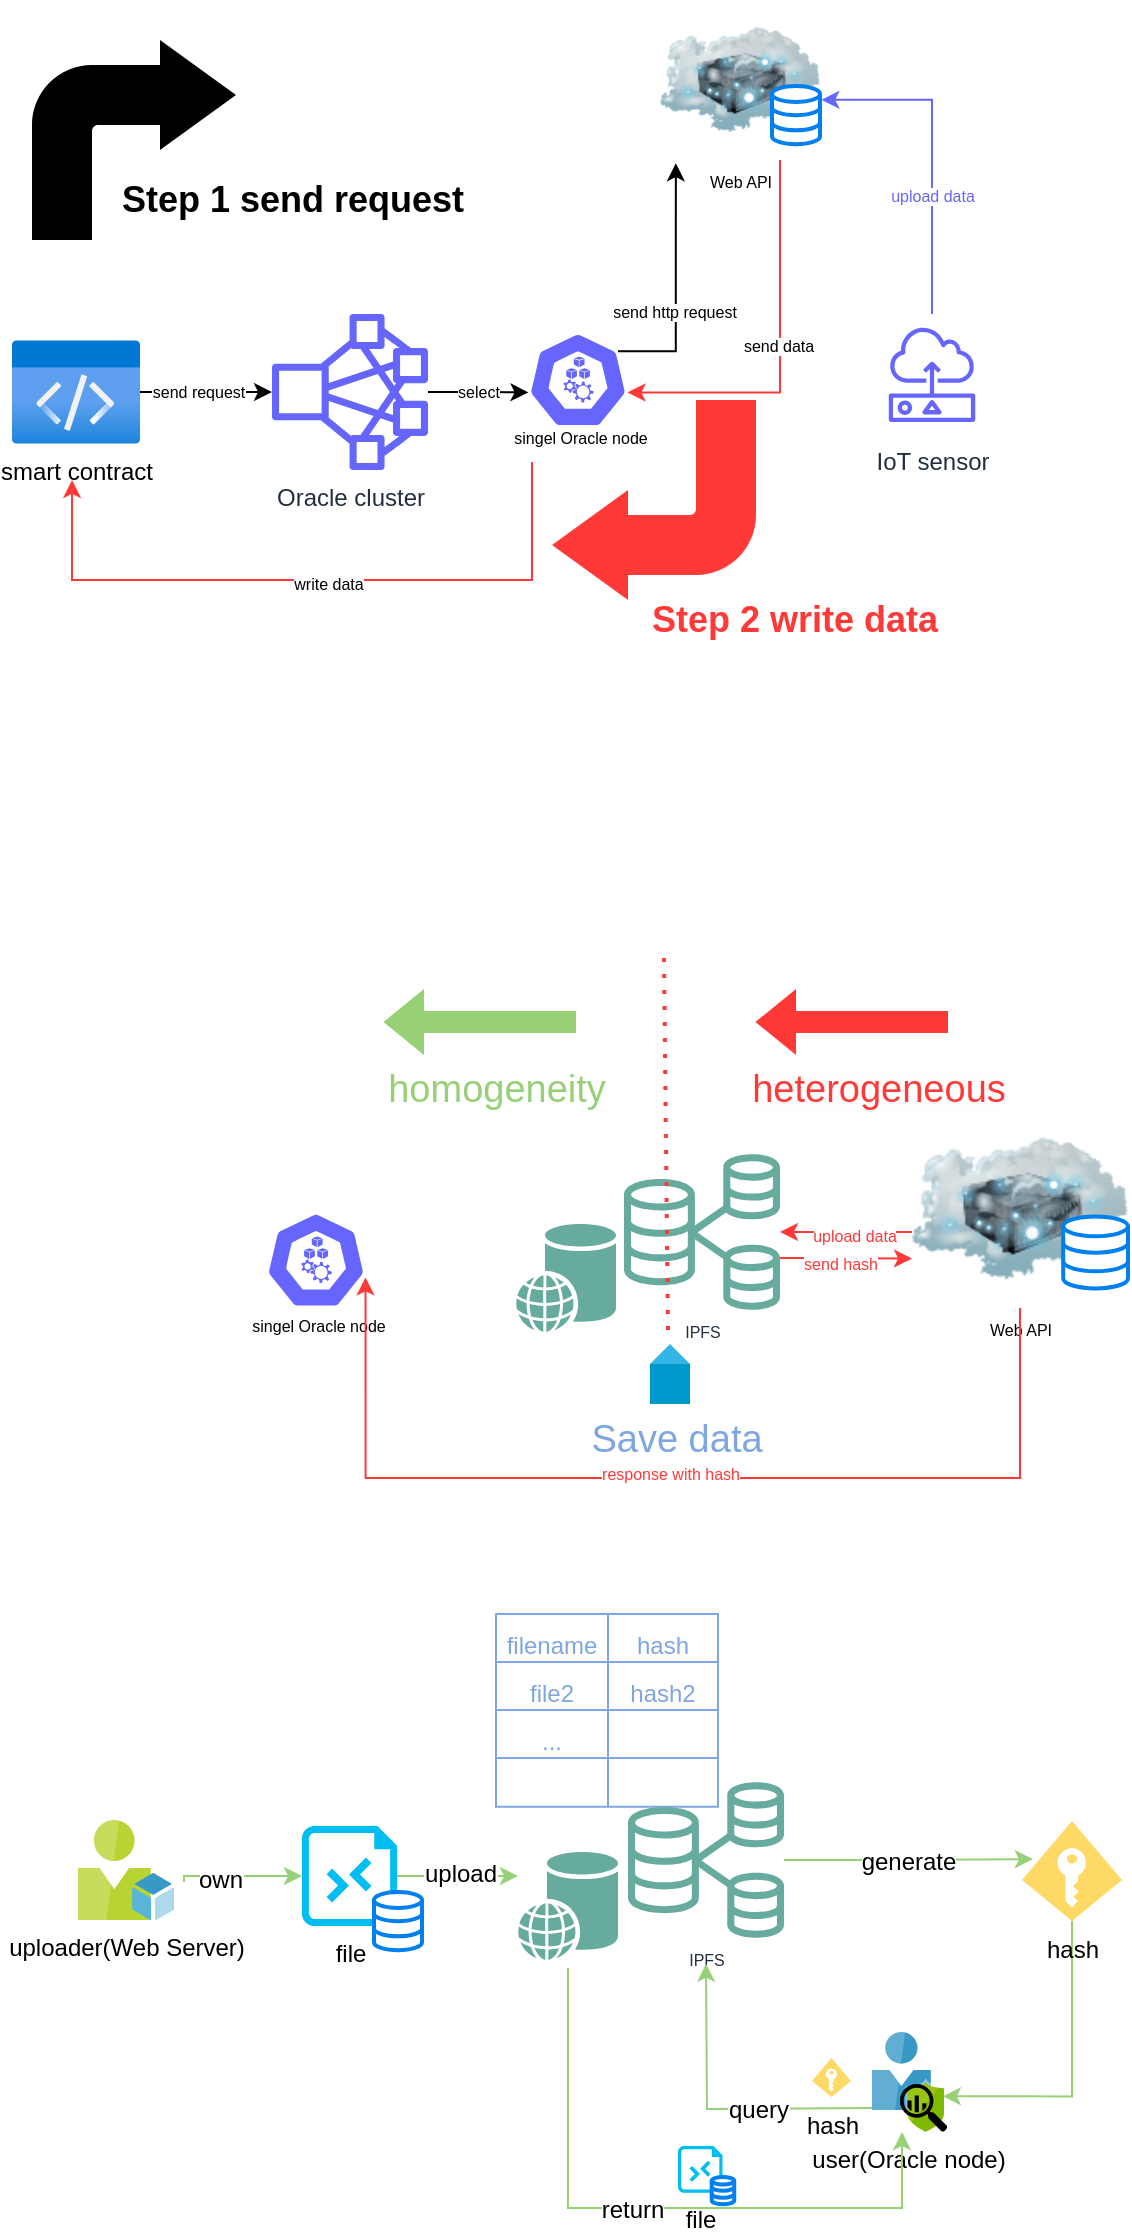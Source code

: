 <mxfile version="20.4.0" type="github">
  <diagram id="C5RBs43oDa-KdzZeNtuy" name="Page-1">
    <mxGraphModel dx="593" dy="414" grid="0" gridSize="10" guides="1" tooltips="1" connect="1" arrows="1" fold="1" page="1" pageScale="1" pageWidth="827" pageHeight="1169" math="0" shadow="0">
      <root>
        <mxCell id="WIyWlLk6GJQsqaUBKTNV-0" />
        <mxCell id="WIyWlLk6GJQsqaUBKTNV-1" parent="WIyWlLk6GJQsqaUBKTNV-0" />
        <mxCell id="OIloI1zcb7YGLm7qGtoo-18" style="edgeStyle=orthogonalEdgeStyle;rounded=0;orthogonalLoop=1;jettySize=auto;html=1;fontSize=8;" parent="WIyWlLk6GJQsqaUBKTNV-1" source="OIloI1zcb7YGLm7qGtoo-12" target="OIloI1zcb7YGLm7qGtoo-13" edge="1">
          <mxGeometry relative="1" as="geometry" />
        </mxCell>
        <mxCell id="OIloI1zcb7YGLm7qGtoo-20" value="send request" style="edgeLabel;html=1;align=center;verticalAlign=middle;resizable=0;points=[];fontSize=8;" parent="OIloI1zcb7YGLm7qGtoo-18" vertex="1" connectable="0">
          <mxGeometry x="-0.364" relative="1" as="geometry">
            <mxPoint x="8" as="offset" />
          </mxGeometry>
        </mxCell>
        <mxCell id="OIloI1zcb7YGLm7qGtoo-12" value="smart contract" style="aspect=fixed;html=1;points=[];align=center;image;fontSize=12;image=img/lib/azure2/general/Code.svg;" parent="WIyWlLk6GJQsqaUBKTNV-1" vertex="1">
          <mxGeometry x="50" y="210" width="64" height="52" as="geometry" />
        </mxCell>
        <mxCell id="OIloI1zcb7YGLm7qGtoo-19" value="select" style="edgeStyle=orthogonalEdgeStyle;rounded=0;orthogonalLoop=1;jettySize=auto;html=1;entryX=0.005;entryY=0.63;entryDx=0;entryDy=0;entryPerimeter=0;fontSize=8;" parent="WIyWlLk6GJQsqaUBKTNV-1" source="OIloI1zcb7YGLm7qGtoo-13" target="OIloI1zcb7YGLm7qGtoo-14" edge="1">
          <mxGeometry relative="1" as="geometry" />
        </mxCell>
        <mxCell id="OIloI1zcb7YGLm7qGtoo-13" value="Oracle cluster" style="sketch=0;outlineConnect=0;fontColor=#232F3E;gradientColor=none;fillColor=#6666FF;strokeColor=none;dashed=0;verticalLabelPosition=bottom;verticalAlign=top;align=center;html=1;fontSize=12;fontStyle=0;aspect=fixed;pointerEvents=1;shape=mxgraph.aws4.cluster;" parent="WIyWlLk6GJQsqaUBKTNV-1" vertex="1">
          <mxGeometry x="180" y="197" width="78" height="78" as="geometry" />
        </mxCell>
        <mxCell id="OIloI1zcb7YGLm7qGtoo-17" value="" style="group" parent="WIyWlLk6GJQsqaUBKTNV-1" vertex="1" connectable="0">
          <mxGeometry x="288" y="206" width="90" height="66" as="geometry" />
        </mxCell>
        <mxCell id="OIloI1zcb7YGLm7qGtoo-14" value="" style="sketch=0;html=1;dashed=0;whitespace=wrap;fillColor=#6666FF;strokeColor=#ffffff;points=[[0.005,0.63,0],[0.1,0.2,0],[0.9,0.2,0],[0.5,0,0],[0.995,0.63,0],[0.72,0.99,0],[0.5,1,0],[0.28,0.99,0]];shape=mxgraph.kubernetes.icon;prIcon=node;fontSize=13;gradientColor=none;fillStyle=auto;" parent="OIloI1zcb7YGLm7qGtoo-17" vertex="1">
          <mxGeometry x="20" width="50" height="48" as="geometry" />
        </mxCell>
        <mxCell id="OIloI1zcb7YGLm7qGtoo-16" value="&lt;font style=&quot;font-size: 8px;&quot;&gt;singel Oracle node&lt;/font&gt;" style="text;html=1;resizable=0;autosize=1;align=center;verticalAlign=middle;points=[];fillColor=none;strokeColor=none;rounded=0;fillStyle=auto;fontSize=13;" parent="OIloI1zcb7YGLm7qGtoo-17" vertex="1">
          <mxGeometry x="3" y="37" width="85" height="28" as="geometry" />
        </mxCell>
        <mxCell id="OIloI1zcb7YGLm7qGtoo-26" value="" style="group" parent="WIyWlLk6GJQsqaUBKTNV-1" vertex="1" connectable="0">
          <mxGeometry x="374" y="40" width="80" height="80" as="geometry" />
        </mxCell>
        <mxCell id="OIloI1zcb7YGLm7qGtoo-25" value="Web API" style="image;html=1;image=img/lib/clip_art/networking/Cloud_Server_128x128.png;fillStyle=auto;fontSize=8;fillColor=none;gradientColor=none;" parent="OIloI1zcb7YGLm7qGtoo-26" vertex="1">
          <mxGeometry width="80" height="80" as="geometry" />
        </mxCell>
        <mxCell id="OIloI1zcb7YGLm7qGtoo-24" value="" style="html=1;verticalLabelPosition=bottom;align=center;labelBackgroundColor=#ffffff;verticalAlign=top;strokeWidth=2;strokeColor=#0080F0;shadow=0;dashed=0;shape=mxgraph.ios7.icons.data;fillStyle=auto;fontSize=8;fillColor=default;gradientColor=none;" parent="OIloI1zcb7YGLm7qGtoo-26" vertex="1">
          <mxGeometry x="56" y="43" width="24" height="29.1" as="geometry" />
        </mxCell>
        <mxCell id="OIloI1zcb7YGLm7qGtoo-27" style="edgeStyle=orthogonalEdgeStyle;rounded=0;orthogonalLoop=1;jettySize=auto;html=1;exitX=0.9;exitY=0.2;exitDx=0;exitDy=0;exitPerimeter=0;entryX=0.099;entryY=1.02;entryDx=0;entryDy=0;entryPerimeter=0;fontSize=8;" parent="WIyWlLk6GJQsqaUBKTNV-1" source="OIloI1zcb7YGLm7qGtoo-14" target="OIloI1zcb7YGLm7qGtoo-25" edge="1">
          <mxGeometry relative="1" as="geometry" />
        </mxCell>
        <mxCell id="OIloI1zcb7YGLm7qGtoo-28" value="send http request" style="edgeLabel;html=1;align=center;verticalAlign=middle;resizable=0;points=[];fontSize=8;" parent="OIloI1zcb7YGLm7qGtoo-27" vertex="1" connectable="0">
          <mxGeometry x="-0.202" y="1" relative="1" as="geometry">
            <mxPoint as="offset" />
          </mxGeometry>
        </mxCell>
        <mxCell id="OIloI1zcb7YGLm7qGtoo-29" style="edgeStyle=orthogonalEdgeStyle;rounded=0;orthogonalLoop=1;jettySize=auto;html=1;exitX=0.75;exitY=1;exitDx=0;exitDy=0;entryX=0.995;entryY=0.63;entryDx=0;entryDy=0;entryPerimeter=0;fontSize=8;strokeColor=#FF3838;" parent="WIyWlLk6GJQsqaUBKTNV-1" source="OIloI1zcb7YGLm7qGtoo-25" target="OIloI1zcb7YGLm7qGtoo-14" edge="1">
          <mxGeometry relative="1" as="geometry" />
        </mxCell>
        <mxCell id="OIloI1zcb7YGLm7qGtoo-31" value="send data" style="edgeLabel;html=1;align=center;verticalAlign=middle;resizable=0;points=[];fontSize=8;" parent="OIloI1zcb7YGLm7qGtoo-29" vertex="1" connectable="0">
          <mxGeometry x="-0.032" y="-1" relative="1" as="geometry">
            <mxPoint as="offset" />
          </mxGeometry>
        </mxCell>
        <mxCell id="OIloI1zcb7YGLm7qGtoo-33" style="edgeStyle=orthogonalEdgeStyle;rounded=0;orthogonalLoop=1;jettySize=auto;html=1;entryX=0.469;entryY=1.346;entryDx=0;entryDy=0;entryPerimeter=0;strokeColor=#FF3838;fontSize=8;" parent="WIyWlLk6GJQsqaUBKTNV-1" source="OIloI1zcb7YGLm7qGtoo-16" target="OIloI1zcb7YGLm7qGtoo-12" edge="1">
          <mxGeometry relative="1" as="geometry">
            <Array as="points">
              <mxPoint x="310" y="330" />
              <mxPoint x="80" y="330" />
            </Array>
          </mxGeometry>
        </mxCell>
        <mxCell id="OIloI1zcb7YGLm7qGtoo-34" value="write data" style="edgeLabel;html=1;align=center;verticalAlign=middle;resizable=0;points=[];fontSize=8;" parent="OIloI1zcb7YGLm7qGtoo-33" vertex="1" connectable="0">
          <mxGeometry x="-0.164" y="2" relative="1" as="geometry">
            <mxPoint x="-20" as="offset" />
          </mxGeometry>
        </mxCell>
        <mxCell id="OIloI1zcb7YGLm7qGtoo-37" style="edgeStyle=orthogonalEdgeStyle;rounded=0;orthogonalLoop=1;jettySize=auto;html=1;strokeColor=#6666FF;fontSize=8;fontColor=#6666FF;entryX=1.028;entryY=0.238;entryDx=0;entryDy=0;entryPerimeter=0;" parent="WIyWlLk6GJQsqaUBKTNV-1" source="OIloI1zcb7YGLm7qGtoo-35" target="OIloI1zcb7YGLm7qGtoo-24" edge="1">
          <mxGeometry relative="1" as="geometry">
            <mxPoint x="480" y="130" as="targetPoint" />
            <Array as="points">
              <mxPoint x="510" y="90" />
            </Array>
          </mxGeometry>
        </mxCell>
        <mxCell id="OIloI1zcb7YGLm7qGtoo-38" value="upload data" style="edgeLabel;html=1;align=center;verticalAlign=middle;resizable=0;points=[];fontSize=8;fontColor=#6666FF;" parent="OIloI1zcb7YGLm7qGtoo-37" vertex="1" connectable="0">
          <mxGeometry x="-0.266" relative="1" as="geometry">
            <mxPoint as="offset" />
          </mxGeometry>
        </mxCell>
        <mxCell id="OIloI1zcb7YGLm7qGtoo-35" value="IoT sensor" style="sketch=0;outlineConnect=0;fontColor=#232F3E;gradientColor=none;strokeColor=#6666FF;fillColor=#ffffff;dashed=0;verticalLabelPosition=bottom;verticalAlign=top;align=center;html=1;fontSize=12;fontStyle=0;aspect=fixed;shape=mxgraph.aws4.resourceIcon;resIcon=mxgraph.aws4.sensor;fillStyle=auto;" parent="WIyWlLk6GJQsqaUBKTNV-1" vertex="1">
          <mxGeometry x="480" y="197" width="60" height="60" as="geometry" />
        </mxCell>
        <mxCell id="OIloI1zcb7YGLm7qGtoo-39" value="" style="html=1;shadow=0;dashed=0;align=center;verticalAlign=middle;shape=mxgraph.arrows2.bendArrow;dy=15;dx=38;notch=0;arrowHead=55;rounded=1;fillStyle=auto;strokeColor=none;fontSize=8;fontColor=#FF3838;fillColor=#FF3838;gradientColor=none;rotation=-180;" parent="WIyWlLk6GJQsqaUBKTNV-1" vertex="1">
          <mxGeometry x="320" y="240" width="102" height="100" as="geometry" />
        </mxCell>
        <mxCell id="OIloI1zcb7YGLm7qGtoo-40" value="" style="html=1;shadow=0;dashed=0;align=center;verticalAlign=middle;shape=mxgraph.arrows2.bendArrow;dy=15;dx=38;notch=0;arrowHead=55;rounded=1;fillStyle=auto;strokeColor=none;fontSize=8;fontColor=#6666FF;fillColor=#000000;gradientColor=none;rotation=0;" parent="WIyWlLk6GJQsqaUBKTNV-1" vertex="1">
          <mxGeometry x="60" y="60" width="102" height="100" as="geometry" />
        </mxCell>
        <mxCell id="OIloI1zcb7YGLm7qGtoo-42" value="&lt;font style=&quot;font-size: 18px;&quot;&gt;Step 1 send request&lt;/font&gt;" style="text;html=1;resizable=0;autosize=1;align=center;verticalAlign=middle;points=[];fillColor=none;strokeColor=none;rounded=0;fillStyle=auto;fontSize=8;fontColor=#000000;fontStyle=1" parent="WIyWlLk6GJQsqaUBKTNV-1" vertex="1">
          <mxGeometry x="95" y="120" width="190" height="40" as="geometry" />
        </mxCell>
        <mxCell id="OIloI1zcb7YGLm7qGtoo-43" value="&lt;font color=&quot;#ff3838&quot; style=&quot;font-size: 18px;&quot;&gt;Step 2 write data&lt;/font&gt;" style="text;html=1;resizable=0;autosize=1;align=center;verticalAlign=middle;points=[];fillColor=none;strokeColor=none;rounded=0;fillStyle=auto;fontSize=8;fontColor=#000000;fontStyle=1" parent="WIyWlLk6GJQsqaUBKTNV-1" vertex="1">
          <mxGeometry x="360" y="333" width="161" height="34" as="geometry" />
        </mxCell>
        <mxCell id="5kYgJOB2n4H6PlJX6UFO-3" value="" style="group;fontSize=8;" vertex="1" connectable="0" parent="WIyWlLk6GJQsqaUBKTNV-1">
          <mxGeometry x="500" y="595" width="108" height="99" as="geometry" />
        </mxCell>
        <mxCell id="5kYgJOB2n4H6PlJX6UFO-4" value="&lt;font style=&quot;font-size: 8px;&quot;&gt;Web API&lt;/font&gt;" style="image;html=1;image=img/lib/clip_art/networking/Cloud_Server_128x128.png;fillStyle=auto;fontSize=8;fillColor=none;gradientColor=none;" vertex="1" parent="5kYgJOB2n4H6PlJX6UFO-3">
          <mxGeometry width="108" height="99" as="geometry" />
        </mxCell>
        <mxCell id="5kYgJOB2n4H6PlJX6UFO-5" value="" style="html=1;verticalLabelPosition=bottom;align=center;labelBackgroundColor=#ffffff;verticalAlign=top;strokeWidth=2;strokeColor=#0080F0;shadow=0;dashed=0;shape=mxgraph.ios7.icons.data;fillStyle=auto;fontSize=8;fillColor=default;gradientColor=none;" vertex="1" parent="5kYgJOB2n4H6PlJX6UFO-3">
          <mxGeometry x="75.6" y="53.212" width="32.4" height="36.011" as="geometry" />
        </mxCell>
        <mxCell id="5kYgJOB2n4H6PlJX6UFO-7" value="" style="group;fontSize=8;" vertex="1" connectable="0" parent="WIyWlLk6GJQsqaUBKTNV-1">
          <mxGeometry x="302" y="617" width="132" height="89" as="geometry" />
        </mxCell>
        <mxCell id="5kYgJOB2n4H6PlJX6UFO-1" value="" style="sketch=0;shadow=0;dashed=0;html=1;strokeColor=none;fillColor=#67AB9F;labelPosition=center;verticalLabelPosition=bottom;verticalAlign=top;outlineConnect=0;align=center;shape=mxgraph.office.databases.web_store;fillStyle=auto;fontSize=8;fontColor=#FF3838;gradientColor=none;flipH=1;flipV=0;" vertex="1" parent="5kYgJOB2n4H6PlJX6UFO-7">
          <mxGeometry y="35" width="50" height="54" as="geometry" />
        </mxCell>
        <mxCell id="5kYgJOB2n4H6PlJX6UFO-6" value="IPFS" style="sketch=0;outlineConnect=0;fontColor=#232F3E;gradientColor=none;fillColor=#67AB9F;strokeColor=none;dashed=0;verticalLabelPosition=bottom;verticalAlign=top;align=center;html=1;fontSize=8;fontStyle=0;aspect=fixed;pointerEvents=1;shape=mxgraph.aws4.rds_multi_az_db_cluster;fillStyle=auto;" vertex="1" parent="5kYgJOB2n4H6PlJX6UFO-7">
          <mxGeometry x="54" width="78" height="78" as="geometry" />
        </mxCell>
        <mxCell id="5kYgJOB2n4H6PlJX6UFO-8" value="" style="group;fontSize=8;" vertex="1" connectable="0" parent="WIyWlLk6GJQsqaUBKTNV-1">
          <mxGeometry x="157" y="637" width="90" height="91" as="geometry" />
        </mxCell>
        <mxCell id="5kYgJOB2n4H6PlJX6UFO-9" value="" style="sketch=0;html=1;dashed=0;whitespace=wrap;fillColor=#6666FF;strokeColor=#ffffff;points=[[0.005,0.63,0],[0.1,0.2,0],[0.9,0.2,0],[0.5,0,0],[0.995,0.63,0],[0.72,0.99,0],[0.5,1,0],[0.28,0.99,0]];shape=mxgraph.kubernetes.icon;prIcon=node;fontSize=8;gradientColor=none;fillStyle=auto;" vertex="1" parent="5kYgJOB2n4H6PlJX6UFO-8">
          <mxGeometry x="20" width="50" height="66.182" as="geometry" />
        </mxCell>
        <mxCell id="5kYgJOB2n4H6PlJX6UFO-10" value="&lt;font style=&quot;font-size: 8px;&quot;&gt;singel Oracle node&lt;/font&gt;" style="text;html=1;resizable=0;autosize=1;align=center;verticalAlign=middle;points=[];fillColor=none;strokeColor=none;rounded=0;fillStyle=auto;fontSize=8;" vertex="1" parent="5kYgJOB2n4H6PlJX6UFO-8">
          <mxGeometry x="3" y="55.152" width="85" height="22" as="geometry" />
        </mxCell>
        <mxCell id="5kYgJOB2n4H6PlJX6UFO-11" style="edgeStyle=orthogonalEdgeStyle;rounded=0;orthogonalLoop=1;jettySize=auto;html=1;strokeColor=#FF3838;fontSize=8;fontColor=#FF3838;" edge="1" parent="WIyWlLk6GJQsqaUBKTNV-1" source="5kYgJOB2n4H6PlJX6UFO-4" target="5kYgJOB2n4H6PlJX6UFO-6">
          <mxGeometry relative="1" as="geometry">
            <Array as="points">
              <mxPoint x="483" y="656" />
              <mxPoint x="483" y="656" />
            </Array>
          </mxGeometry>
        </mxCell>
        <mxCell id="5kYgJOB2n4H6PlJX6UFO-13" value="upload data" style="edgeLabel;html=1;align=center;verticalAlign=middle;resizable=0;points=[];fontSize=8;fontColor=#FF3838;" vertex="1" connectable="0" parent="5kYgJOB2n4H6PlJX6UFO-11">
          <mxGeometry x="-0.234" y="1" relative="1" as="geometry">
            <mxPoint x="-4" y="1" as="offset" />
          </mxGeometry>
        </mxCell>
        <mxCell id="5kYgJOB2n4H6PlJX6UFO-12" style="edgeStyle=orthogonalEdgeStyle;rounded=0;orthogonalLoop=1;jettySize=auto;html=1;entryX=0.995;entryY=0.63;entryDx=0;entryDy=0;entryPerimeter=0;strokeColor=#FF3838;fontSize=8;fontColor=#FF3838;exitX=0.5;exitY=1;exitDx=0;exitDy=0;" edge="1" parent="WIyWlLk6GJQsqaUBKTNV-1" source="5kYgJOB2n4H6PlJX6UFO-4" target="5kYgJOB2n4H6PlJX6UFO-9">
          <mxGeometry relative="1" as="geometry">
            <Array as="points">
              <mxPoint x="554" y="779" />
              <mxPoint x="227" y="779" />
            </Array>
          </mxGeometry>
        </mxCell>
        <mxCell id="5kYgJOB2n4H6PlJX6UFO-14" value="response with hash" style="edgeLabel;html=1;align=center;verticalAlign=middle;resizable=0;points=[];fontSize=8;fontColor=#FF3838;" vertex="1" connectable="0" parent="5kYgJOB2n4H6PlJX6UFO-12">
          <mxGeometry x="0.151" relative="1" as="geometry">
            <mxPoint x="35" y="-2" as="offset" />
          </mxGeometry>
        </mxCell>
        <mxCell id="5kYgJOB2n4H6PlJX6UFO-15" value="" style="endArrow=none;dashed=1;html=1;dashPattern=1 3;strokeWidth=2;rounded=0;strokeColor=#FF3838;fontSize=8;fontColor=#FF3838;startArrow=none;" edge="1" parent="WIyWlLk6GJQsqaUBKTNV-1">
          <mxGeometry width="50" height="50" relative="1" as="geometry">
            <mxPoint x="378" y="705" as="sourcePoint" />
            <mxPoint x="376" y="519" as="targetPoint" />
          </mxGeometry>
        </mxCell>
        <mxCell id="5kYgJOB2n4H6PlJX6UFO-17" value="" style="shape=flexArrow;endArrow=classic;html=1;rounded=0;strokeColor=#FF3838;fontSize=8;fontColor=#FF3838;fillColor=#FF3838;" edge="1" parent="WIyWlLk6GJQsqaUBKTNV-1">
          <mxGeometry width="50" height="50" relative="1" as="geometry">
            <mxPoint x="518" y="551" as="sourcePoint" />
            <mxPoint x="422" y="551" as="targetPoint" />
          </mxGeometry>
        </mxCell>
        <mxCell id="5kYgJOB2n4H6PlJX6UFO-18" value="" style="shape=flexArrow;endArrow=classic;html=1;rounded=0;strokeColor=#97D077;fontSize=8;fontColor=#FF3838;fillColor=#97D077;" edge="1" parent="WIyWlLk6GJQsqaUBKTNV-1">
          <mxGeometry width="50" height="50" relative="1" as="geometry">
            <mxPoint x="332" y="551.0" as="sourcePoint" />
            <mxPoint x="236" y="551.0" as="targetPoint" />
          </mxGeometry>
        </mxCell>
        <mxCell id="5kYgJOB2n4H6PlJX6UFO-19" value="&lt;span style=&quot;caret-color: rgb(51, 51, 51); font-size: 19px; orphans: 4; text-align: justify; text-size-adjust: auto; background-color: rgb(254, 254, 254);&quot;&gt;heterogeneous&lt;/span&gt;" style="text;html=1;resizable=0;autosize=1;align=center;verticalAlign=middle;points=[];fillColor=none;strokeColor=none;rounded=0;fillStyle=auto;fontSize=8;fontColor=#FF3838;" vertex="1" parent="WIyWlLk6GJQsqaUBKTNV-1">
          <mxGeometry x="410" y="567" width="145" height="35" as="geometry" />
        </mxCell>
        <mxCell id="5kYgJOB2n4H6PlJX6UFO-20" value="&lt;span style=&quot;text-align: left; background-color: rgb(255, 255, 255);&quot;&gt;&lt;font style=&quot;font-size: 19px;&quot;&gt;homogeneity&lt;/font&gt;&lt;/span&gt;" style="text;html=1;resizable=0;autosize=1;align=center;verticalAlign=middle;points=[];fillColor=none;strokeColor=none;rounded=0;fillStyle=auto;fontSize=8;fontColor=#97D077;" vertex="1" parent="WIyWlLk6GJQsqaUBKTNV-1">
          <mxGeometry x="228" y="567" width="127" height="35" as="geometry" />
        </mxCell>
        <mxCell id="5kYgJOB2n4H6PlJX6UFO-23" value="" style="verticalLabelPosition=bottom;verticalAlign=top;html=1;shadow=0;dashed=0;strokeWidth=1;shape=mxgraph.android.text_insertion_point;fillStyle=auto;strokeColor=#7EA6E0;fontFamily=Helvetica;fontSize=19;fontColor=#97D077;fillColor=#67AB9F;gradientColor=none;" vertex="1" parent="WIyWlLk6GJQsqaUBKTNV-1">
          <mxGeometry x="369" y="712" width="20" height="30" as="geometry" />
        </mxCell>
        <mxCell id="5kYgJOB2n4H6PlJX6UFO-25" value="&lt;font color=&quot;#7ea6e0&quot;&gt;Save data&lt;/font&gt;" style="text;html=1;resizable=0;autosize=1;align=center;verticalAlign=middle;points=[];fillColor=none;strokeColor=none;rounded=0;fillStyle=auto;fontFamily=Helvetica;fontSize=19;fontColor=#97D077;" vertex="1" parent="WIyWlLk6GJQsqaUBKTNV-1">
          <mxGeometry x="330" y="742" width="104" height="35" as="geometry" />
        </mxCell>
        <mxCell id="5kYgJOB2n4H6PlJX6UFO-53" style="edgeStyle=orthogonalEdgeStyle;rounded=0;orthogonalLoop=1;jettySize=auto;html=1;entryX=0;entryY=0.5;entryDx=0;entryDy=0;entryPerimeter=0;strokeColor=#97D077;fontFamily=Helvetica;fontSize=12;fontColor=#FFFFFF;fillColor=#97D077;" edge="1" parent="WIyWlLk6GJQsqaUBKTNV-1" target="5kYgJOB2n4H6PlJX6UFO-50">
          <mxGeometry relative="1" as="geometry">
            <mxPoint x="136" y="981" as="sourcePoint" />
            <Array as="points">
              <mxPoint x="136" y="978" />
            </Array>
          </mxGeometry>
        </mxCell>
        <mxCell id="5kYgJOB2n4H6PlJX6UFO-68" value="own" style="edgeLabel;html=1;align=center;verticalAlign=middle;resizable=0;points=[];fontSize=12;fontFamily=Helvetica;fontColor=#000000;" vertex="1" connectable="0" parent="5kYgJOB2n4H6PlJX6UFO-53">
          <mxGeometry x="-0.323" y="-2" relative="1" as="geometry">
            <mxPoint as="offset" />
          </mxGeometry>
        </mxCell>
        <mxCell id="5kYgJOB2n4H6PlJX6UFO-26" value="&lt;font color=&quot;#000000&quot;&gt;uploader(Web Server)&lt;/font&gt;" style="sketch=0;aspect=fixed;html=1;points=[];align=center;image;fontSize=12;image=img/lib/mscae/User_Resource.svg;fillStyle=auto;strokeColor=#7EA6E0;fontFamily=Helvetica;fontColor=#7EA6E0;fillColor=#67AB9F;gradientColor=none;" vertex="1" parent="WIyWlLk6GJQsqaUBKTNV-1">
          <mxGeometry x="83" y="950" width="48" height="50" as="geometry" />
        </mxCell>
        <mxCell id="5kYgJOB2n4H6PlJX6UFO-34" value="" style="shape=table;startSize=0;container=1;collapsible=0;childLayout=tableLayout;fillStyle=auto;strokeColor=#7EA6E0;fontFamily=Helvetica;fontSize=19;fontColor=#7EA6E0;fillColor=default;gradientColor=none;" vertex="1" parent="WIyWlLk6GJQsqaUBKTNV-1">
          <mxGeometry x="292" y="847" width="111" height="96.393" as="geometry" />
        </mxCell>
        <mxCell id="5kYgJOB2n4H6PlJX6UFO-35" value="" style="shape=tableRow;horizontal=0;startSize=0;swimlaneHead=0;swimlaneBody=0;top=0;left=0;bottom=0;right=0;collapsible=0;dropTarget=0;fillColor=none;points=[[0,0.5],[1,0.5]];portConstraint=eastwest;fillStyle=auto;strokeColor=#7EA6E0;fontFamily=Helvetica;fontSize=19;fontColor=#7EA6E0;" vertex="1" parent="5kYgJOB2n4H6PlJX6UFO-34">
          <mxGeometry width="111" height="24" as="geometry" />
        </mxCell>
        <mxCell id="5kYgJOB2n4H6PlJX6UFO-36" value="&lt;font style=&quot;font-size: 12px;&quot;&gt;filename&lt;/font&gt;" style="shape=partialRectangle;html=1;whiteSpace=wrap;connectable=0;overflow=hidden;fillColor=none;top=0;left=0;bottom=0;right=0;pointerEvents=1;fillStyle=auto;strokeColor=#7EA6E0;fontFamily=Helvetica;fontSize=19;fontColor=#7EA6E0;verticalAlign=middle;labelPosition=center;verticalLabelPosition=middle;align=center;" vertex="1" parent="5kYgJOB2n4H6PlJX6UFO-35">
          <mxGeometry width="56" height="24" as="geometry">
            <mxRectangle width="56" height="24" as="alternateBounds" />
          </mxGeometry>
        </mxCell>
        <mxCell id="5kYgJOB2n4H6PlJX6UFO-37" value="&lt;font style=&quot;font-size: 12px;&quot;&gt;hash&lt;/font&gt;" style="shape=partialRectangle;html=1;whiteSpace=wrap;connectable=0;overflow=hidden;fillColor=none;top=0;left=0;bottom=0;right=0;pointerEvents=1;fillStyle=auto;strokeColor=#7EA6E0;fontFamily=Helvetica;fontSize=19;fontColor=#7EA6E0;" vertex="1" parent="5kYgJOB2n4H6PlJX6UFO-35">
          <mxGeometry x="56" width="55" height="24" as="geometry">
            <mxRectangle width="55" height="24" as="alternateBounds" />
          </mxGeometry>
        </mxCell>
        <mxCell id="5kYgJOB2n4H6PlJX6UFO-38" value="" style="shape=tableRow;horizontal=0;startSize=0;swimlaneHead=0;swimlaneBody=0;top=0;left=0;bottom=0;right=0;collapsible=0;dropTarget=0;fillColor=none;points=[[0,0.5],[1,0.5]];portConstraint=eastwest;fillStyle=auto;strokeColor=#7EA6E0;fontFamily=Helvetica;fontSize=19;fontColor=#7EA6E0;" vertex="1" parent="5kYgJOB2n4H6PlJX6UFO-34">
          <mxGeometry y="24" width="111" height="24" as="geometry" />
        </mxCell>
        <mxCell id="5kYgJOB2n4H6PlJX6UFO-39" value="&lt;font style=&quot;font-size: 12px;&quot;&gt;file2&lt;/font&gt;" style="shape=partialRectangle;html=1;whiteSpace=wrap;connectable=0;overflow=hidden;fillColor=none;top=0;left=0;bottom=0;right=0;pointerEvents=1;fillStyle=auto;strokeColor=#7EA6E0;fontFamily=Helvetica;fontSize=19;fontColor=#7EA6E0;" vertex="1" parent="5kYgJOB2n4H6PlJX6UFO-38">
          <mxGeometry width="56" height="24" as="geometry">
            <mxRectangle width="56" height="24" as="alternateBounds" />
          </mxGeometry>
        </mxCell>
        <mxCell id="5kYgJOB2n4H6PlJX6UFO-40" value="&lt;font style=&quot;font-size: 12px;&quot;&gt;hash2&lt;/font&gt;" style="shape=partialRectangle;html=1;whiteSpace=wrap;connectable=0;overflow=hidden;fillColor=none;top=0;left=0;bottom=0;right=0;pointerEvents=1;fillStyle=auto;strokeColor=#7EA6E0;fontFamily=Helvetica;fontSize=19;fontColor=#7EA6E0;" vertex="1" parent="5kYgJOB2n4H6PlJX6UFO-38">
          <mxGeometry x="56" width="55" height="24" as="geometry">
            <mxRectangle width="55" height="24" as="alternateBounds" />
          </mxGeometry>
        </mxCell>
        <mxCell id="5kYgJOB2n4H6PlJX6UFO-41" value="" style="shape=tableRow;horizontal=0;startSize=0;swimlaneHead=0;swimlaneBody=0;top=0;left=0;bottom=0;right=0;collapsible=0;dropTarget=0;fillColor=none;points=[[0,0.5],[1,0.5]];portConstraint=eastwest;fillStyle=auto;strokeColor=#7EA6E0;fontFamily=Helvetica;fontSize=19;fontColor=#7EA6E0;" vertex="1" parent="5kYgJOB2n4H6PlJX6UFO-34">
          <mxGeometry y="48" width="111" height="24" as="geometry" />
        </mxCell>
        <mxCell id="5kYgJOB2n4H6PlJX6UFO-42" value="&lt;font style=&quot;font-size: 12px;&quot;&gt;...&lt;/font&gt;" style="shape=partialRectangle;html=1;whiteSpace=wrap;connectable=0;overflow=hidden;fillColor=none;top=0;left=0;bottom=0;right=0;pointerEvents=1;fillStyle=auto;strokeColor=#7EA6E0;fontFamily=Helvetica;fontSize=19;fontColor=#7EA6E0;" vertex="1" parent="5kYgJOB2n4H6PlJX6UFO-41">
          <mxGeometry width="56" height="24" as="geometry">
            <mxRectangle width="56" height="24" as="alternateBounds" />
          </mxGeometry>
        </mxCell>
        <mxCell id="5kYgJOB2n4H6PlJX6UFO-43" value="" style="shape=partialRectangle;html=1;whiteSpace=wrap;connectable=0;overflow=hidden;fillColor=none;top=0;left=0;bottom=0;right=0;pointerEvents=1;fillStyle=auto;strokeColor=#7EA6E0;fontFamily=Helvetica;fontSize=19;fontColor=#7EA6E0;" vertex="1" parent="5kYgJOB2n4H6PlJX6UFO-41">
          <mxGeometry x="56" width="55" height="24" as="geometry">
            <mxRectangle width="55" height="24" as="alternateBounds" />
          </mxGeometry>
        </mxCell>
        <mxCell id="5kYgJOB2n4H6PlJX6UFO-44" value="" style="shape=tableRow;horizontal=0;startSize=0;swimlaneHead=0;swimlaneBody=0;top=0;left=0;bottom=0;right=0;collapsible=0;dropTarget=0;fillColor=none;points=[[0,0.5],[1,0.5]];portConstraint=eastwest;fillStyle=auto;strokeColor=#7EA6E0;fontFamily=Helvetica;fontSize=19;fontColor=#7EA6E0;" vertex="1" parent="5kYgJOB2n4H6PlJX6UFO-34">
          <mxGeometry y="72" width="111" height="24" as="geometry" />
        </mxCell>
        <mxCell id="5kYgJOB2n4H6PlJX6UFO-45" value="" style="shape=partialRectangle;html=1;whiteSpace=wrap;connectable=0;overflow=hidden;fillColor=none;top=0;left=0;bottom=0;right=0;pointerEvents=1;fillStyle=auto;strokeColor=#7EA6E0;fontFamily=Helvetica;fontSize=19;fontColor=#7EA6E0;" vertex="1" parent="5kYgJOB2n4H6PlJX6UFO-44">
          <mxGeometry width="56" height="24" as="geometry">
            <mxRectangle width="56" height="24" as="alternateBounds" />
          </mxGeometry>
        </mxCell>
        <mxCell id="5kYgJOB2n4H6PlJX6UFO-46" value="" style="shape=partialRectangle;html=1;whiteSpace=wrap;connectable=0;overflow=hidden;fillColor=none;top=0;left=0;bottom=0;right=0;pointerEvents=1;fillStyle=auto;strokeColor=#7EA6E0;fontFamily=Helvetica;fontSize=19;fontColor=#7EA6E0;" vertex="1" parent="5kYgJOB2n4H6PlJX6UFO-44">
          <mxGeometry x="56" width="55" height="24" as="geometry">
            <mxRectangle width="55" height="24" as="alternateBounds" />
          </mxGeometry>
        </mxCell>
        <mxCell id="5kYgJOB2n4H6PlJX6UFO-52" value="" style="group" vertex="1" connectable="0" parent="WIyWlLk6GJQsqaUBKTNV-1">
          <mxGeometry x="195" y="953" width="60" height="62.1" as="geometry" />
        </mxCell>
        <mxCell id="5kYgJOB2n4H6PlJX6UFO-50" value="&lt;font color=&quot;#000000&quot;&gt;file&lt;/font&gt;" style="verticalLabelPosition=bottom;html=1;verticalAlign=top;align=center;strokeColor=none;fillColor=#00BEF2;shape=mxgraph.azure.rdp_remoting_file;pointerEvents=1;labelBackgroundColor=none;fillStyle=auto;fontFamily=Helvetica;fontSize=12;fontColor=#FFFFFF;" vertex="1" parent="5kYgJOB2n4H6PlJX6UFO-52">
          <mxGeometry width="47.5" height="50" as="geometry" />
        </mxCell>
        <mxCell id="5kYgJOB2n4H6PlJX6UFO-51" value="" style="html=1;verticalLabelPosition=bottom;align=center;labelBackgroundColor=#ffffff;verticalAlign=top;strokeWidth=2;strokeColor=#0080F0;shadow=0;dashed=0;shape=mxgraph.ios7.icons.data;fillStyle=auto;fontFamily=Helvetica;fontSize=12;fontColor=#FFFFFF;fillColor=default;gradientColor=none;" vertex="1" parent="5kYgJOB2n4H6PlJX6UFO-52">
          <mxGeometry x="36" y="33" width="24" height="29.1" as="geometry" />
        </mxCell>
        <mxCell id="5kYgJOB2n4H6PlJX6UFO-27" value="" style="group;fontSize=8;" vertex="1" connectable="0" parent="WIyWlLk6GJQsqaUBKTNV-1">
          <mxGeometry x="303" y="931" width="132" height="89" as="geometry" />
        </mxCell>
        <mxCell id="5kYgJOB2n4H6PlJX6UFO-28" value="" style="sketch=0;shadow=0;dashed=0;html=1;strokeColor=none;fillColor=#67AB9F;labelPosition=center;verticalLabelPosition=bottom;verticalAlign=top;outlineConnect=0;align=center;shape=mxgraph.office.databases.web_store;fillStyle=auto;fontSize=8;fontColor=#FF3838;gradientColor=none;flipH=1;flipV=0;" vertex="1" parent="5kYgJOB2n4H6PlJX6UFO-27">
          <mxGeometry y="35" width="50" height="54" as="geometry" />
        </mxCell>
        <mxCell id="5kYgJOB2n4H6PlJX6UFO-29" value="IPFS" style="sketch=0;outlineConnect=0;fontColor=#232F3E;gradientColor=none;fillColor=#67AB9F;strokeColor=none;dashed=0;verticalLabelPosition=bottom;verticalAlign=top;align=center;html=1;fontSize=8;fontStyle=0;aspect=fixed;pointerEvents=1;shape=mxgraph.aws4.rds_multi_az_db_cluster;fillStyle=auto;" vertex="1" parent="5kYgJOB2n4H6PlJX6UFO-27">
          <mxGeometry x="55" width="78" height="78" as="geometry" />
        </mxCell>
        <mxCell id="5kYgJOB2n4H6PlJX6UFO-73" style="edgeStyle=orthogonalEdgeStyle;rounded=0;orthogonalLoop=1;jettySize=auto;html=1;entryX=0.984;entryY=0.643;entryDx=0;entryDy=0;entryPerimeter=0;strokeColor=#97D077;fontFamily=Helvetica;fontSize=12;fontColor=#000000;fillColor=#97D077;" edge="1" parent="WIyWlLk6GJQsqaUBKTNV-1" source="5kYgJOB2n4H6PlJX6UFO-56" target="5kYgJOB2n4H6PlJX6UFO-58">
          <mxGeometry relative="1" as="geometry">
            <Array as="points">
              <mxPoint x="580" y="1088" />
            </Array>
          </mxGeometry>
        </mxCell>
        <mxCell id="5kYgJOB2n4H6PlJX6UFO-56" value="hash" style="verticalLabelPosition=bottom;html=1;verticalAlign=top;align=center;strokeColor=none;fillColor=#FFD966;shape=mxgraph.azure.access_control;labelBackgroundColor=none;fillStyle=auto;fontFamily=Helvetica;fontSize=12;fontColor=#000000;" vertex="1" parent="WIyWlLk6GJQsqaUBKTNV-1">
          <mxGeometry x="555" y="950.5" width="50" height="50" as="geometry" />
        </mxCell>
        <mxCell id="5kYgJOB2n4H6PlJX6UFO-60" value="" style="group" vertex="1" connectable="0" parent="WIyWlLk6GJQsqaUBKTNV-1">
          <mxGeometry x="480" y="1056" width="37.76" height="50" as="geometry" />
        </mxCell>
        <mxCell id="5kYgJOB2n4H6PlJX6UFO-58" value="user(Oracle node)" style="sketch=0;aspect=fixed;html=1;points=[];align=center;image;fontSize=12;image=img/lib/mscae/User_Privacy.svg;labelBackgroundColor=none;fillStyle=auto;strokeColor=#7EA6E0;fontFamily=Helvetica;fontColor=#000000;fillColor=#FFD966;gradientColor=none;" vertex="1" parent="5kYgJOB2n4H6PlJX6UFO-60">
          <mxGeometry width="36" height="50" as="geometry" />
        </mxCell>
        <mxCell id="5kYgJOB2n4H6PlJX6UFO-59" value="" style="sketch=0;html=1;aspect=fixed;strokeColor=none;shadow=0;align=center;verticalAlign=top;fillColor=#000000;shape=mxgraph.gcp2.big_query;labelBackgroundColor=none;fillStyle=auto;fontFamily=Helvetica;fontSize=12;fontColor=#000000;" vertex="1" parent="5kYgJOB2n4H6PlJX6UFO-60">
          <mxGeometry x="14" y="26" width="23.76" height="24" as="geometry" />
        </mxCell>
        <mxCell id="5kYgJOB2n4H6PlJX6UFO-66" style="edgeStyle=orthogonalEdgeStyle;rounded=0;orthogonalLoop=1;jettySize=auto;html=1;strokeColor=#97D077;fontFamily=Helvetica;fontSize=12;fontColor=#000000;fillColor=#97D077;" edge="1" parent="WIyWlLk6GJQsqaUBKTNV-1" source="5kYgJOB2n4H6PlJX6UFO-50" target="5kYgJOB2n4H6PlJX6UFO-28">
          <mxGeometry relative="1" as="geometry">
            <Array as="points">
              <mxPoint x="285" y="978" />
              <mxPoint x="285" y="978" />
            </Array>
          </mxGeometry>
        </mxCell>
        <mxCell id="5kYgJOB2n4H6PlJX6UFO-67" value="upload" style="edgeLabel;html=1;align=center;verticalAlign=middle;resizable=0;points=[];fontSize=12;fontFamily=Helvetica;fontColor=#000000;" vertex="1" connectable="0" parent="5kYgJOB2n4H6PlJX6UFO-66">
          <mxGeometry x="0.041" y="1" relative="1" as="geometry">
            <mxPoint as="offset" />
          </mxGeometry>
        </mxCell>
        <mxCell id="5kYgJOB2n4H6PlJX6UFO-69" style="edgeStyle=orthogonalEdgeStyle;rounded=0;orthogonalLoop=1;jettySize=auto;html=1;entryX=0.109;entryY=0.381;entryDx=0;entryDy=0;entryPerimeter=0;strokeColor=#97D077;fontFamily=Helvetica;fontSize=12;fontColor=#000000;fillColor=#97D077;" edge="1" parent="WIyWlLk6GJQsqaUBKTNV-1" source="5kYgJOB2n4H6PlJX6UFO-29" target="5kYgJOB2n4H6PlJX6UFO-56">
          <mxGeometry relative="1" as="geometry" />
        </mxCell>
        <mxCell id="5kYgJOB2n4H6PlJX6UFO-70" value="generate" style="edgeLabel;html=1;align=center;verticalAlign=middle;resizable=0;points=[];fontSize=12;fontFamily=Helvetica;fontColor=#000000;" vertex="1" connectable="0" parent="5kYgJOB2n4H6PlJX6UFO-69">
          <mxGeometry x="0.004" y="-1" relative="1" as="geometry">
            <mxPoint as="offset" />
          </mxGeometry>
        </mxCell>
        <mxCell id="5kYgJOB2n4H6PlJX6UFO-71" style="edgeStyle=orthogonalEdgeStyle;rounded=0;orthogonalLoop=1;jettySize=auto;html=1;strokeColor=#97D077;fontFamily=Helvetica;fontSize=12;fontColor=#000000;fillColor=#97D077;" edge="1" parent="WIyWlLk6GJQsqaUBKTNV-1">
          <mxGeometry relative="1" as="geometry">
            <mxPoint x="480" y="1094" as="sourcePoint" />
            <mxPoint x="397" y="1021.861" as="targetPoint" />
          </mxGeometry>
        </mxCell>
        <mxCell id="5kYgJOB2n4H6PlJX6UFO-74" value="query" style="edgeLabel;html=1;align=center;verticalAlign=middle;resizable=0;points=[];fontSize=12;fontFamily=Helvetica;fontColor=#000000;" vertex="1" connectable="0" parent="5kYgJOB2n4H6PlJX6UFO-71">
          <mxGeometry x="-0.26" relative="1" as="geometry">
            <mxPoint as="offset" />
          </mxGeometry>
        </mxCell>
        <mxCell id="5kYgJOB2n4H6PlJX6UFO-75" value="hash" style="verticalLabelPosition=bottom;html=1;verticalAlign=top;align=center;strokeColor=none;fillColor=#FFD966;shape=mxgraph.azure.access_control;labelBackgroundColor=none;fillStyle=auto;fontFamily=Helvetica;fontSize=12;fontColor=#000000;" vertex="1" parent="WIyWlLk6GJQsqaUBKTNV-1">
          <mxGeometry x="450" y="1069" width="19.5" height="19.5" as="geometry" />
        </mxCell>
        <mxCell id="5kYgJOB2n4H6PlJX6UFO-77" value="" style="group" vertex="1" connectable="0" parent="WIyWlLk6GJQsqaUBKTNV-1">
          <mxGeometry x="383" y="1113" width="28.11" height="29.1" as="geometry" />
        </mxCell>
        <mxCell id="5kYgJOB2n4H6PlJX6UFO-78" value="&lt;font color=&quot;#000000&quot;&gt;file&lt;/font&gt;" style="verticalLabelPosition=bottom;html=1;verticalAlign=top;align=center;strokeColor=none;fillColor=#00BEF2;shape=mxgraph.azure.rdp_remoting_file;pointerEvents=1;labelBackgroundColor=none;fillStyle=auto;fontFamily=Helvetica;fontSize=12;fontColor=#FFFFFF;" vertex="1" parent="5kYgJOB2n4H6PlJX6UFO-77">
          <mxGeometry width="22.254" height="23.43" as="geometry" />
        </mxCell>
        <mxCell id="5kYgJOB2n4H6PlJX6UFO-79" value="" style="html=1;verticalLabelPosition=bottom;align=center;labelBackgroundColor=#ffffff;verticalAlign=top;strokeWidth=2;strokeColor=#0080F0;shadow=0;dashed=0;shape=mxgraph.ios7.icons.data;fillStyle=auto;fontFamily=Helvetica;fontSize=12;fontColor=#FFFFFF;fillColor=default;gradientColor=none;" vertex="1" parent="5kYgJOB2n4H6PlJX6UFO-77">
          <mxGeometry x="16.866" y="15.464" width="11.244" height="13.636" as="geometry" />
        </mxCell>
        <mxCell id="5kYgJOB2n4H6PlJX6UFO-80" style="edgeStyle=orthogonalEdgeStyle;rounded=0;orthogonalLoop=1;jettySize=auto;html=1;strokeColor=#97D077;fontFamily=Helvetica;fontSize=12;fontColor=#000000;fillColor=#97D077;" edge="1" parent="WIyWlLk6GJQsqaUBKTNV-1" target="5kYgJOB2n4H6PlJX6UFO-58">
          <mxGeometry relative="1" as="geometry">
            <mxPoint x="328" y="1024" as="sourcePoint" />
            <mxPoint x="498" y="1132" as="targetPoint" />
            <Array as="points">
              <mxPoint x="328" y="1144" />
              <mxPoint x="495" y="1144" />
            </Array>
          </mxGeometry>
        </mxCell>
        <mxCell id="5kYgJOB2n4H6PlJX6UFO-81" value="return" style="edgeLabel;html=1;align=center;verticalAlign=middle;resizable=0;points=[];fontSize=12;fontFamily=Helvetica;fontColor=#000000;" vertex="1" connectable="0" parent="5kYgJOB2n4H6PlJX6UFO-80">
          <mxGeometry x="0.281" y="-2" relative="1" as="geometry">
            <mxPoint x="-56" y="-1" as="offset" />
          </mxGeometry>
        </mxCell>
        <mxCell id="5kYgJOB2n4H6PlJX6UFO-85" style="edgeStyle=orthogonalEdgeStyle;rounded=0;orthogonalLoop=1;jettySize=auto;html=1;entryX=0;entryY=0.75;entryDx=0;entryDy=0;strokeColor=#FF3838;fontFamily=Helvetica;fontSize=12;fontColor=#000000;fillColor=#97D077;" edge="1" parent="WIyWlLk6GJQsqaUBKTNV-1" source="5kYgJOB2n4H6PlJX6UFO-6" target="5kYgJOB2n4H6PlJX6UFO-4">
          <mxGeometry relative="1" as="geometry">
            <Array as="points">
              <mxPoint x="455" y="669" />
              <mxPoint x="455" y="669" />
            </Array>
          </mxGeometry>
        </mxCell>
        <mxCell id="5kYgJOB2n4H6PlJX6UFO-86" value="&lt;font color=&quot;#ff3838&quot; style=&quot;font-size: 8px;&quot;&gt;send hash&lt;/font&gt;" style="edgeLabel;html=1;align=center;verticalAlign=middle;resizable=0;points=[];fontSize=12;fontFamily=Helvetica;fontColor=#000000;" vertex="1" connectable="0" parent="5kYgJOB2n4H6PlJX6UFO-85">
          <mxGeometry x="-0.101" y="-2" relative="1" as="geometry">
            <mxPoint as="offset" />
          </mxGeometry>
        </mxCell>
      </root>
    </mxGraphModel>
  </diagram>
</mxfile>
